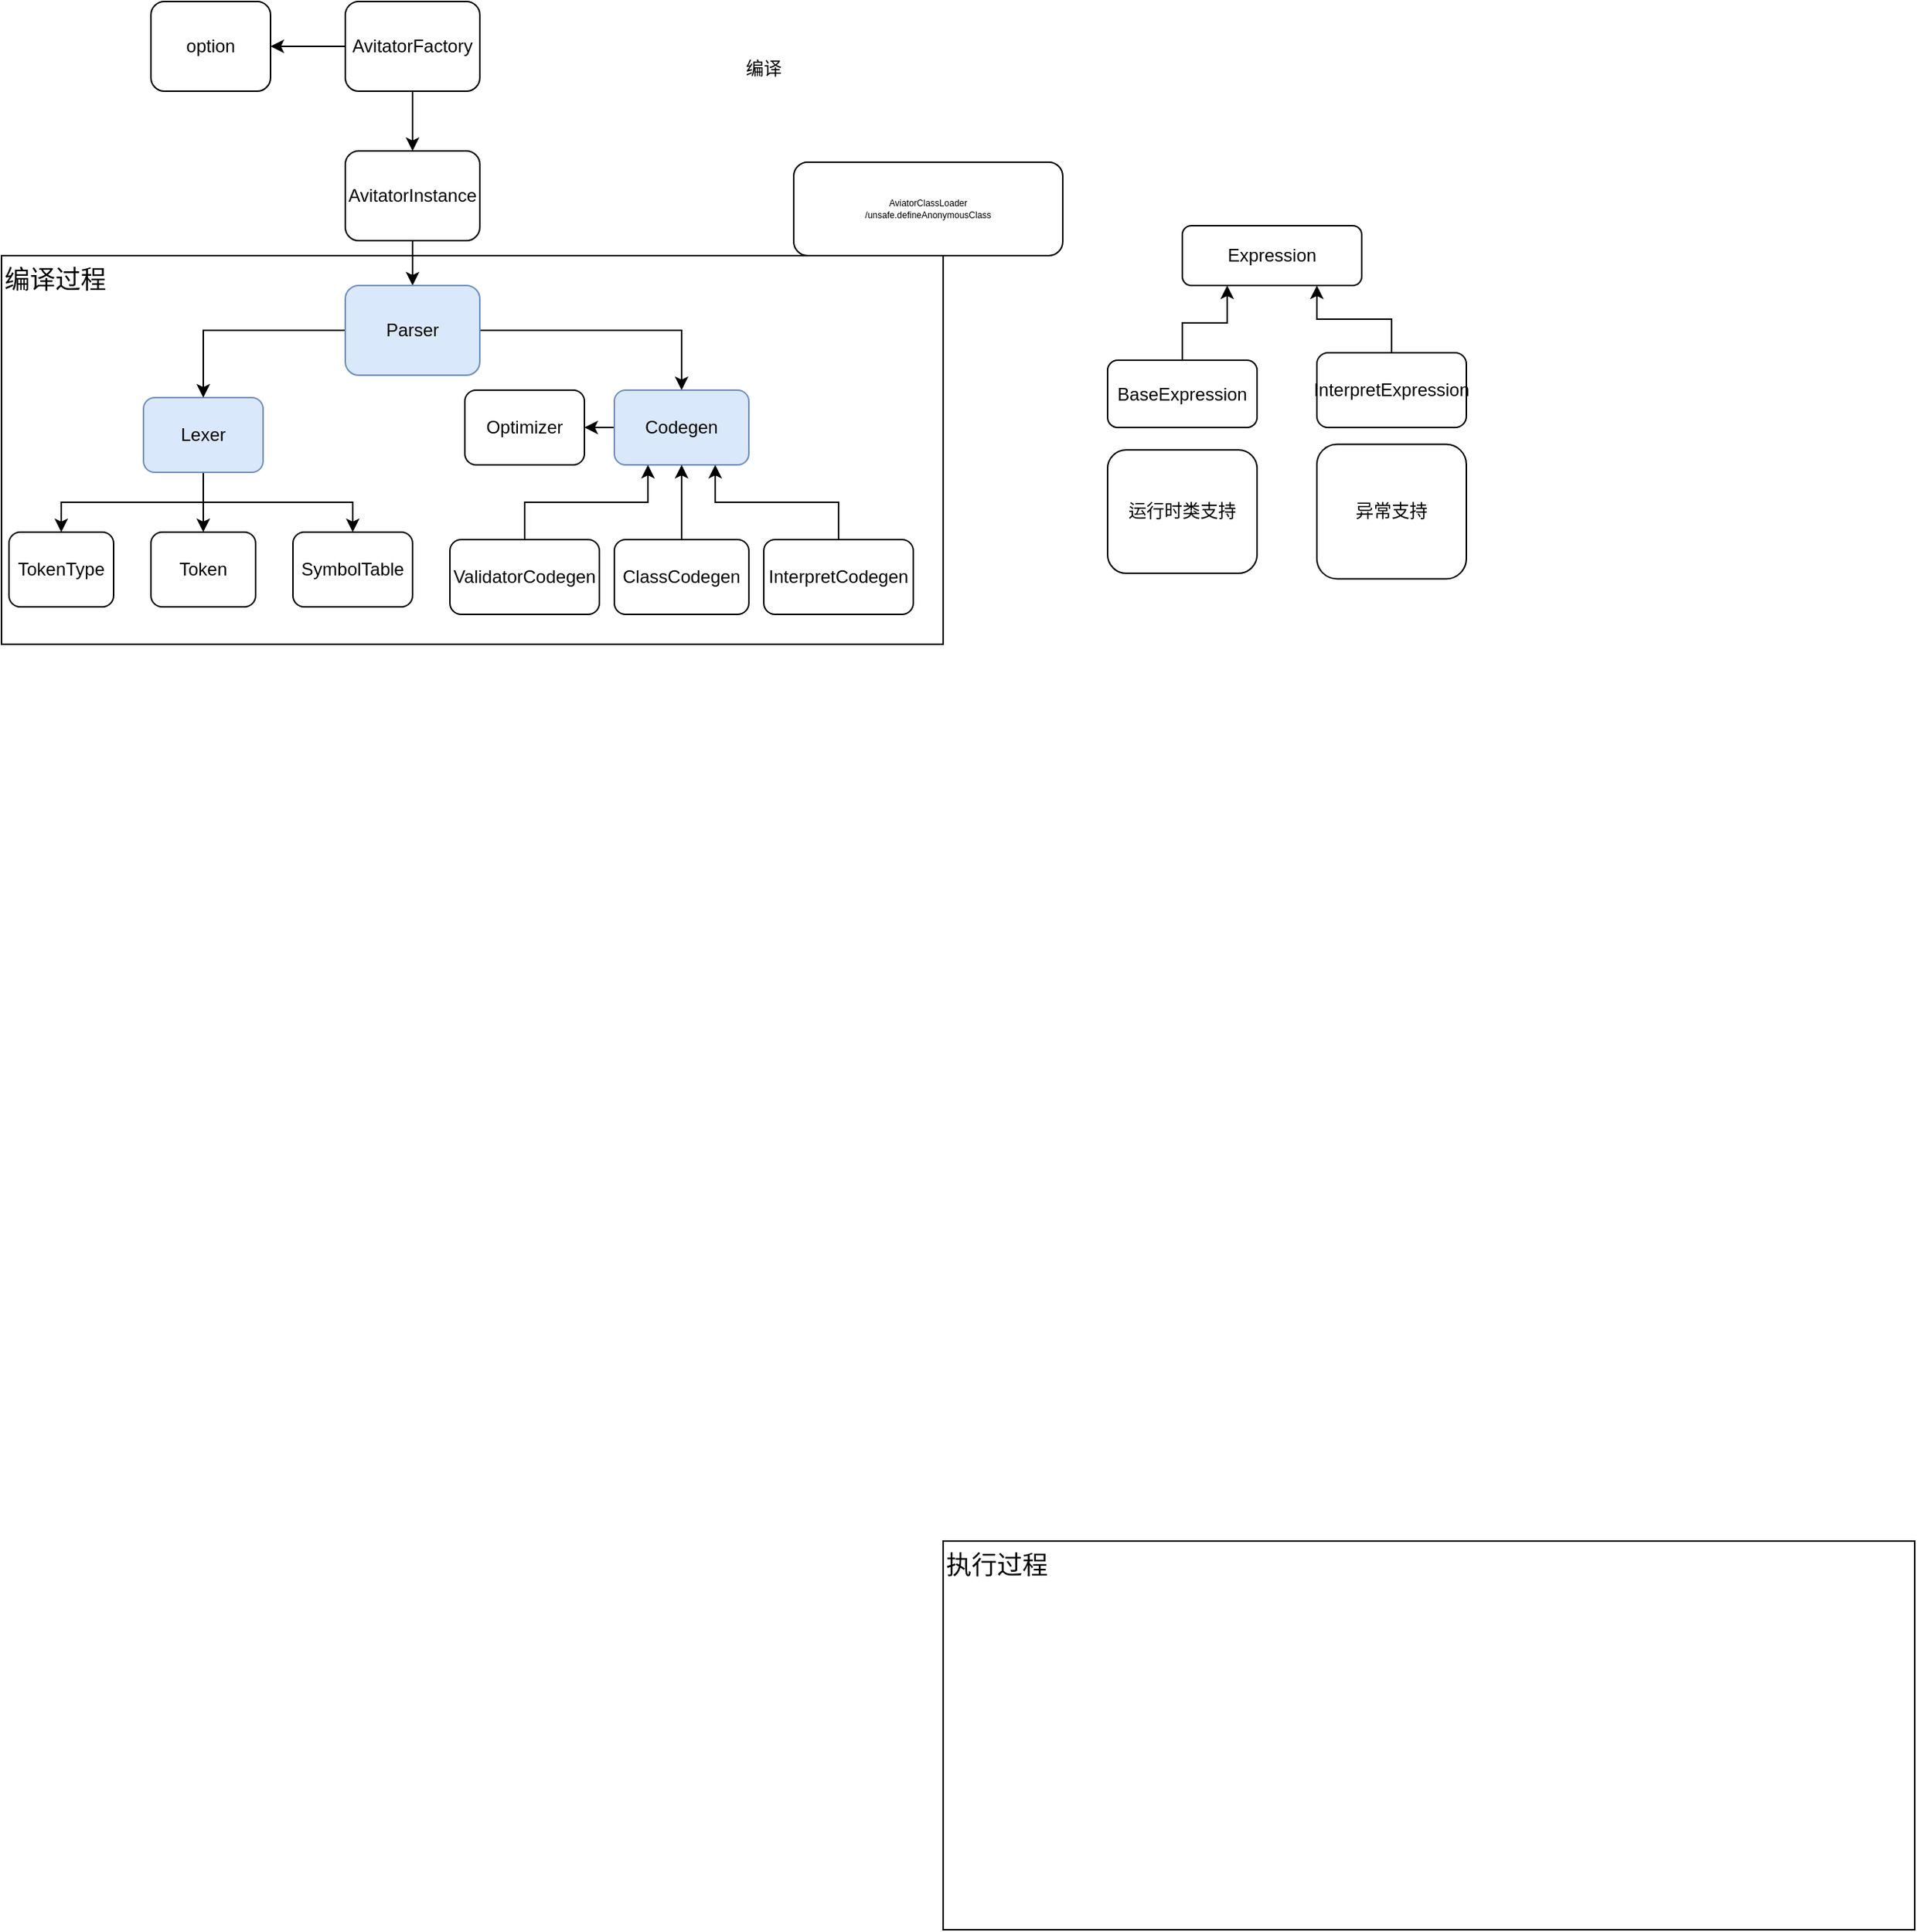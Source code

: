 <mxfile version="18.1.3" type="github">
  <diagram id="DLoVvribL-V9UopOUuG_" name="第 1 页">
    <mxGraphModel dx="1158" dy="504" grid="1" gridSize="10" guides="1" tooltips="1" connect="1" arrows="1" fold="1" page="1" pageScale="1" pageWidth="827" pageHeight="1169" math="0" shadow="0">
      <root>
        <mxCell id="0" />
        <mxCell id="1" parent="0" />
        <mxCell id="MLwZ0RpZ98RDHFDDcyUX-11" value="编译过程" style="rounded=0;whiteSpace=wrap;html=1;align=left;verticalAlign=top;fontSize=17;" vertex="1" parent="1">
          <mxGeometry x="80" y="210" width="630" height="260" as="geometry" />
        </mxCell>
        <mxCell id="Kol5dVrW6MV9rahQ3V4l-14" style="edgeStyle=orthogonalEdgeStyle;rounded=0;orthogonalLoop=1;jettySize=auto;html=1;exitX=0.5;exitY=1;exitDx=0;exitDy=0;entryX=0.5;entryY=0;entryDx=0;entryDy=0;" parent="1" source="Kol5dVrW6MV9rahQ3V4l-1" target="Kol5dVrW6MV9rahQ3V4l-7" edge="1">
          <mxGeometry relative="1" as="geometry" />
        </mxCell>
        <mxCell id="Kol5dVrW6MV9rahQ3V4l-1" value="AvitatorInstance" style="rounded=1;whiteSpace=wrap;html=1;" parent="1" vertex="1">
          <mxGeometry x="310" y="140" width="90" height="60" as="geometry" />
        </mxCell>
        <mxCell id="Kol5dVrW6MV9rahQ3V4l-5" style="edgeStyle=orthogonalEdgeStyle;rounded=0;orthogonalLoop=1;jettySize=auto;html=1;exitX=0.5;exitY=1;exitDx=0;exitDy=0;" parent="1" source="Kol5dVrW6MV9rahQ3V4l-2" target="Kol5dVrW6MV9rahQ3V4l-1" edge="1">
          <mxGeometry relative="1" as="geometry" />
        </mxCell>
        <mxCell id="MLwZ0RpZ98RDHFDDcyUX-7" style="edgeStyle=orthogonalEdgeStyle;rounded=0;orthogonalLoop=1;jettySize=auto;html=1;exitX=0;exitY=0.5;exitDx=0;exitDy=0;" edge="1" parent="1" source="Kol5dVrW6MV9rahQ3V4l-2" target="Kol5dVrW6MV9rahQ3V4l-3">
          <mxGeometry relative="1" as="geometry" />
        </mxCell>
        <mxCell id="Kol5dVrW6MV9rahQ3V4l-2" value="AvitatorFactory" style="rounded=1;whiteSpace=wrap;html=1;" parent="1" vertex="1">
          <mxGeometry x="310" y="40" width="90" height="60" as="geometry" />
        </mxCell>
        <mxCell id="Kol5dVrW6MV9rahQ3V4l-3" value="option" style="rounded=1;whiteSpace=wrap;html=1;" parent="1" vertex="1">
          <mxGeometry x="180" y="40" width="80" height="60" as="geometry" />
        </mxCell>
        <mxCell id="MLwZ0RpZ98RDHFDDcyUX-13" style="edgeStyle=orthogonalEdgeStyle;rounded=0;orthogonalLoop=1;jettySize=auto;html=1;exitX=0.5;exitY=1;exitDx=0;exitDy=0;fontSize=17;" edge="1" parent="1" source="Kol5dVrW6MV9rahQ3V4l-6" target="Kol5dVrW6MV9rahQ3V4l-19">
          <mxGeometry relative="1" as="geometry" />
        </mxCell>
        <mxCell id="MLwZ0RpZ98RDHFDDcyUX-14" style="edgeStyle=orthogonalEdgeStyle;rounded=0;orthogonalLoop=1;jettySize=auto;html=1;exitX=0.5;exitY=1;exitDx=0;exitDy=0;fontSize=17;" edge="1" parent="1" source="Kol5dVrW6MV9rahQ3V4l-6" target="Kol5dVrW6MV9rahQ3V4l-18">
          <mxGeometry relative="1" as="geometry" />
        </mxCell>
        <mxCell id="MLwZ0RpZ98RDHFDDcyUX-15" style="edgeStyle=orthogonalEdgeStyle;rounded=0;orthogonalLoop=1;jettySize=auto;html=1;exitX=0.5;exitY=1;exitDx=0;exitDy=0;fontSize=17;" edge="1" parent="1" source="Kol5dVrW6MV9rahQ3V4l-6" target="Kol5dVrW6MV9rahQ3V4l-21">
          <mxGeometry relative="1" as="geometry" />
        </mxCell>
        <mxCell id="Kol5dVrW6MV9rahQ3V4l-6" value="Lexer" style="rounded=1;whiteSpace=wrap;html=1;fillColor=#dae8fc;strokeColor=#6c8ebf;" parent="1" vertex="1">
          <mxGeometry x="175" y="305" width="80" height="50" as="geometry" />
        </mxCell>
        <mxCell id="Kol5dVrW6MV9rahQ3V4l-13" style="edgeStyle=orthogonalEdgeStyle;rounded=0;orthogonalLoop=1;jettySize=auto;html=1;exitX=0;exitY=0.5;exitDx=0;exitDy=0;entryX=0.5;entryY=0;entryDx=0;entryDy=0;" parent="1" source="Kol5dVrW6MV9rahQ3V4l-7" target="Kol5dVrW6MV9rahQ3V4l-6" edge="1">
          <mxGeometry relative="1" as="geometry" />
        </mxCell>
        <mxCell id="Kol5dVrW6MV9rahQ3V4l-15" style="edgeStyle=orthogonalEdgeStyle;rounded=0;orthogonalLoop=1;jettySize=auto;html=1;exitX=1;exitY=0.5;exitDx=0;exitDy=0;entryX=0.5;entryY=0;entryDx=0;entryDy=0;" parent="1" source="Kol5dVrW6MV9rahQ3V4l-7" target="Kol5dVrW6MV9rahQ3V4l-8" edge="1">
          <mxGeometry relative="1" as="geometry" />
        </mxCell>
        <mxCell id="Kol5dVrW6MV9rahQ3V4l-7" value="Parser" style="rounded=1;whiteSpace=wrap;html=1;fillColor=#dae8fc;strokeColor=#6c8ebf;" parent="1" vertex="1">
          <mxGeometry x="310" y="230" width="90" height="60" as="geometry" />
        </mxCell>
        <mxCell id="MLwZ0RpZ98RDHFDDcyUX-23" style="edgeStyle=orthogonalEdgeStyle;rounded=0;orthogonalLoop=1;jettySize=auto;html=1;exitX=0;exitY=0.5;exitDx=0;exitDy=0;entryX=1;entryY=0.5;entryDx=0;entryDy=0;fontSize=17;" edge="1" parent="1" source="Kol5dVrW6MV9rahQ3V4l-8" target="Kol5dVrW6MV9rahQ3V4l-20">
          <mxGeometry relative="1" as="geometry" />
        </mxCell>
        <mxCell id="Kol5dVrW6MV9rahQ3V4l-8" value="Codegen" style="rounded=1;whiteSpace=wrap;html=1;fillColor=#dae8fc;strokeColor=#6c8ebf;" parent="1" vertex="1">
          <mxGeometry x="490" y="300" width="90" height="50" as="geometry" />
        </mxCell>
        <mxCell id="Kol5dVrW6MV9rahQ3V4l-16" style="edgeStyle=orthogonalEdgeStyle;rounded=0;orthogonalLoop=1;jettySize=auto;html=1;exitX=0.5;exitY=0;exitDx=0;exitDy=0;entryX=0.25;entryY=1;entryDx=0;entryDy=0;" parent="1" source="Kol5dVrW6MV9rahQ3V4l-9" target="Kol5dVrW6MV9rahQ3V4l-8" edge="1">
          <mxGeometry relative="1" as="geometry" />
        </mxCell>
        <mxCell id="Kol5dVrW6MV9rahQ3V4l-9" value="ValidatorCodegen" style="rounded=1;whiteSpace=wrap;html=1;" parent="1" vertex="1">
          <mxGeometry x="380" y="400" width="100" height="50" as="geometry" />
        </mxCell>
        <mxCell id="Kol5dVrW6MV9rahQ3V4l-17" style="edgeStyle=orthogonalEdgeStyle;rounded=0;orthogonalLoop=1;jettySize=auto;html=1;exitX=0.5;exitY=0;exitDx=0;exitDy=0;entryX=0.75;entryY=1;entryDx=0;entryDy=0;" parent="1" source="Kol5dVrW6MV9rahQ3V4l-10" target="Kol5dVrW6MV9rahQ3V4l-8" edge="1">
          <mxGeometry relative="1" as="geometry" />
        </mxCell>
        <mxCell id="Kol5dVrW6MV9rahQ3V4l-10" value="InterpretCodegen" style="rounded=1;whiteSpace=wrap;html=1;" parent="1" vertex="1">
          <mxGeometry x="590" y="400" width="100" height="50" as="geometry" />
        </mxCell>
        <mxCell id="Kol5dVrW6MV9rahQ3V4l-18" value="Token" style="rounded=1;whiteSpace=wrap;html=1;" parent="1" vertex="1">
          <mxGeometry x="180" y="395" width="70" height="50" as="geometry" />
        </mxCell>
        <mxCell id="Kol5dVrW6MV9rahQ3V4l-19" value="TokenType" style="rounded=1;whiteSpace=wrap;html=1;" parent="1" vertex="1">
          <mxGeometry x="85" y="395" width="70" height="50" as="geometry" />
        </mxCell>
        <mxCell id="Kol5dVrW6MV9rahQ3V4l-20" value="Optimizer" style="rounded=1;whiteSpace=wrap;html=1;" parent="1" vertex="1">
          <mxGeometry x="390" y="300" width="80" height="50" as="geometry" />
        </mxCell>
        <mxCell id="Kol5dVrW6MV9rahQ3V4l-21" value="SymbolTable" style="rounded=1;whiteSpace=wrap;html=1;" parent="1" vertex="1">
          <mxGeometry x="275" y="395" width="80" height="50" as="geometry" />
        </mxCell>
        <mxCell id="Kol5dVrW6MV9rahQ3V4l-22" value="Expression" style="rounded=1;whiteSpace=wrap;html=1;" parent="1" vertex="1">
          <mxGeometry x="870" y="190" width="120" height="40" as="geometry" />
        </mxCell>
        <mxCell id="MLwZ0RpZ98RDHFDDcyUX-19" style="edgeStyle=orthogonalEdgeStyle;rounded=0;orthogonalLoop=1;jettySize=auto;html=1;exitX=0.5;exitY=0;exitDx=0;exitDy=0;entryX=0.75;entryY=1;entryDx=0;entryDy=0;fontSize=17;" edge="1" parent="1" source="Kol5dVrW6MV9rahQ3V4l-23" target="Kol5dVrW6MV9rahQ3V4l-22">
          <mxGeometry relative="1" as="geometry" />
        </mxCell>
        <mxCell id="Kol5dVrW6MV9rahQ3V4l-23" value="InterpretExpression" style="rounded=1;whiteSpace=wrap;html=1;" parent="1" vertex="1">
          <mxGeometry x="960" y="275" width="100" height="50" as="geometry" />
        </mxCell>
        <mxCell id="MLwZ0RpZ98RDHFDDcyUX-17" style="edgeStyle=orthogonalEdgeStyle;rounded=0;orthogonalLoop=1;jettySize=auto;html=1;exitX=0.5;exitY=0;exitDx=0;exitDy=0;entryX=0.25;entryY=1;entryDx=0;entryDy=0;fontSize=17;" edge="1" parent="1" source="Kol5dVrW6MV9rahQ3V4l-24" target="Kol5dVrW6MV9rahQ3V4l-22">
          <mxGeometry relative="1" as="geometry" />
        </mxCell>
        <mxCell id="Kol5dVrW6MV9rahQ3V4l-24" value="BaseExpression" style="rounded=1;whiteSpace=wrap;html=1;" parent="1" vertex="1">
          <mxGeometry x="820" y="280" width="100" height="45" as="geometry" />
        </mxCell>
        <mxCell id="MLwZ0RpZ98RDHFDDcyUX-5" value="异常支持" style="rounded=1;whiteSpace=wrap;html=1;" vertex="1" parent="1">
          <mxGeometry x="960" y="336.25" width="100" height="90" as="geometry" />
        </mxCell>
        <mxCell id="MLwZ0RpZ98RDHFDDcyUX-16" style="edgeStyle=orthogonalEdgeStyle;rounded=0;orthogonalLoop=1;jettySize=auto;html=1;exitX=0.5;exitY=0;exitDx=0;exitDy=0;entryX=0.5;entryY=1;entryDx=0;entryDy=0;fontSize=17;" edge="1" parent="1" source="MLwZ0RpZ98RDHFDDcyUX-6" target="Kol5dVrW6MV9rahQ3V4l-8">
          <mxGeometry relative="1" as="geometry" />
        </mxCell>
        <mxCell id="MLwZ0RpZ98RDHFDDcyUX-6" value="ClassCodegen" style="rounded=1;whiteSpace=wrap;html=1;" vertex="1" parent="1">
          <mxGeometry x="490" y="400" width="90" height="50" as="geometry" />
        </mxCell>
        <mxCell id="MLwZ0RpZ98RDHFDDcyUX-9" value="编译" style="text;html=1;strokeColor=none;fillColor=none;align=center;verticalAlign=middle;whiteSpace=wrap;rounded=0;" vertex="1" parent="1">
          <mxGeometry x="560" y="70" width="60" height="30" as="geometry" />
        </mxCell>
        <mxCell id="MLwZ0RpZ98RDHFDDcyUX-21" value="执行过程" style="rounded=0;whiteSpace=wrap;html=1;align=left;verticalAlign=top;fontSize=17;" vertex="1" parent="1">
          <mxGeometry x="710" y="1070" width="650" height="260" as="geometry" />
        </mxCell>
        <mxCell id="MLwZ0RpZ98RDHFDDcyUX-22" style="edgeStyle=orthogonalEdgeStyle;rounded=0;orthogonalLoop=1;jettySize=auto;html=1;exitX=0.5;exitY=1;exitDx=0;exitDy=0;fontSize=17;" edge="1" parent="1" source="Kol5dVrW6MV9rahQ3V4l-24" target="Kol5dVrW6MV9rahQ3V4l-24">
          <mxGeometry relative="1" as="geometry" />
        </mxCell>
        <mxCell id="MLwZ0RpZ98RDHFDDcyUX-24" value="运行时类支持" style="rounded=1;whiteSpace=wrap;html=1;" vertex="1" parent="1">
          <mxGeometry x="820" y="340" width="100" height="82.5" as="geometry" />
        </mxCell>
        <mxCell id="MLwZ0RpZ98RDHFDDcyUX-25" value="AviatorClassLoader&lt;br style=&quot;font-size: 6px;&quot;&gt;/unsafe.defineAnonymousClass" style="rounded=1;whiteSpace=wrap;html=1;fontSize=6;" vertex="1" parent="1">
          <mxGeometry x="610" y="147.5" width="180" height="62.5" as="geometry" />
        </mxCell>
      </root>
    </mxGraphModel>
  </diagram>
</mxfile>
